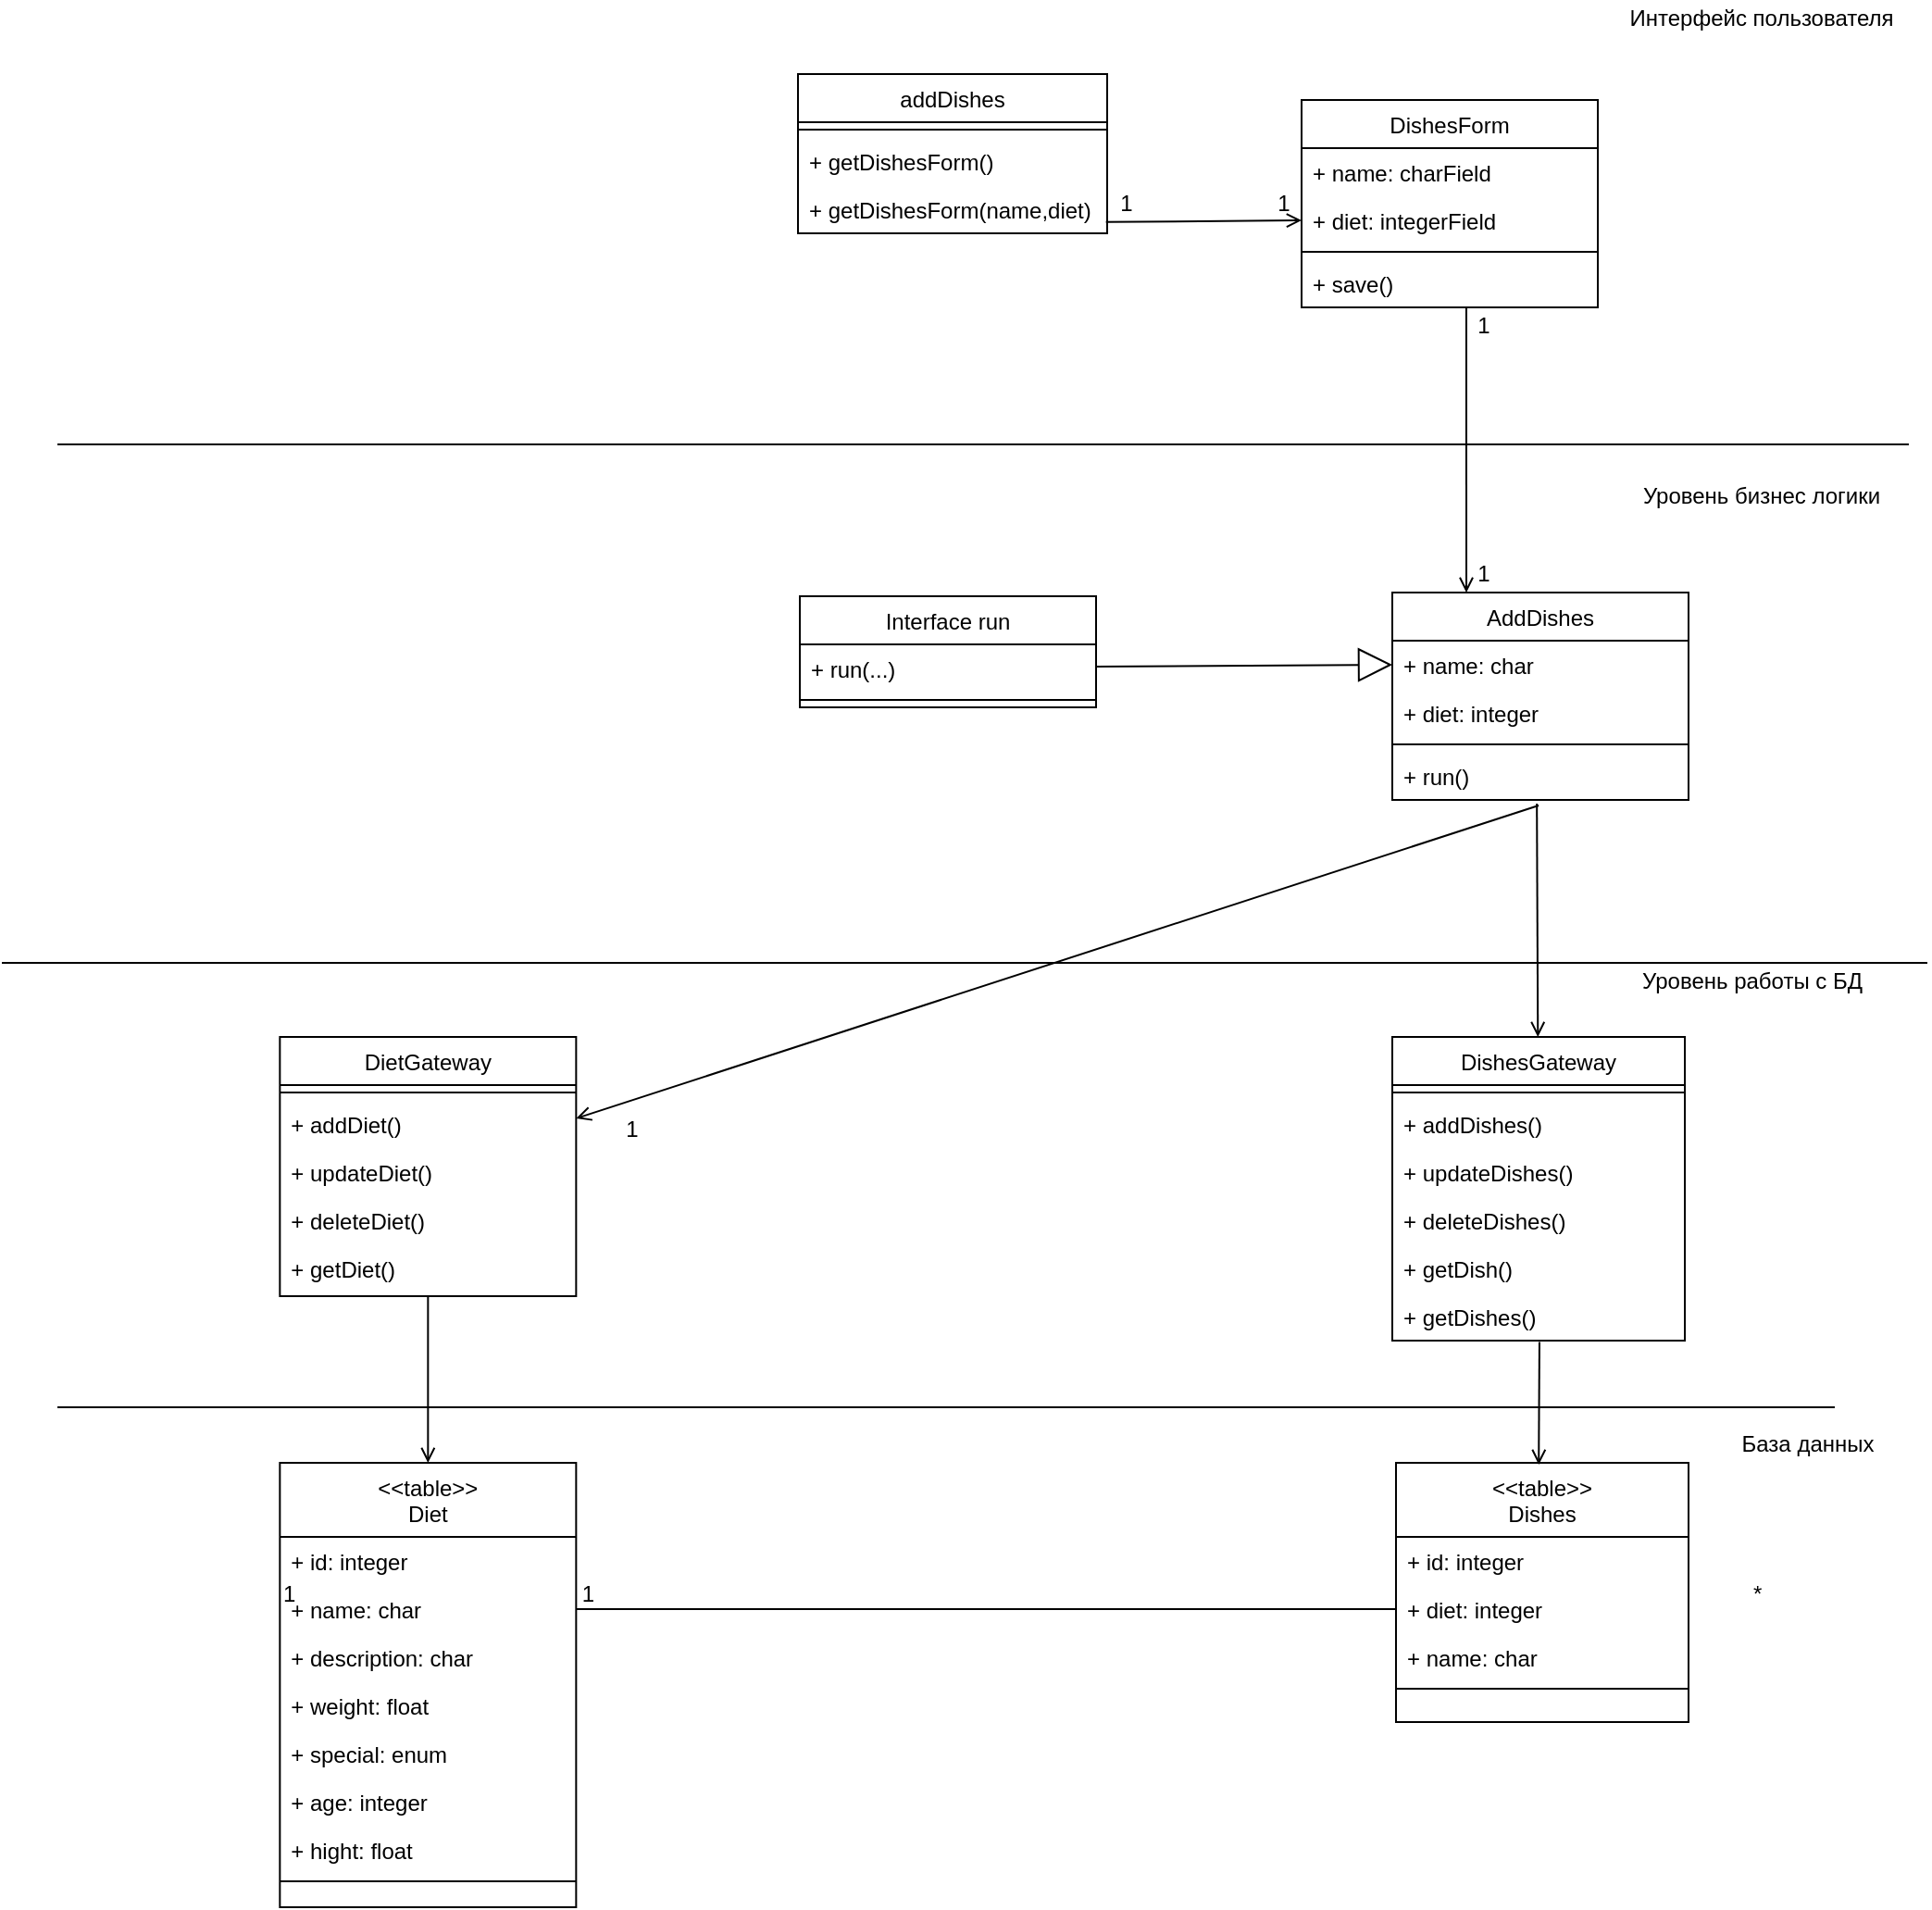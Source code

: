 <mxfile version="18.0.6" type="device"><diagram id="C5RBs43oDa-KdzZeNtuy" name="Page-1"><mxGraphModel dx="1422" dy="865" grid="1" gridSize="10" guides="1" tooltips="1" connect="1" arrows="1" fold="1" page="1" pageScale="1" pageWidth="827" pageHeight="1169" math="0" shadow="0"><root><mxCell id="WIyWlLk6GJQsqaUBKTNV-0"/><mxCell id="WIyWlLk6GJQsqaUBKTNV-1" parent="WIyWlLk6GJQsqaUBKTNV-0"/><mxCell id="lNwpnJwcfXDArMF7203H-0" value="Интерфейс пользователя" style="text;html=1;align=center;verticalAlign=middle;resizable=0;points=[];autosize=1;strokeColor=none;fillColor=none;" parent="WIyWlLk6GJQsqaUBKTNV-1" vertex="1"><mxGeometry x="1040" y="40" width="160" height="20" as="geometry"/></mxCell><mxCell id="lNwpnJwcfXDArMF7203H-1" value="Уровень бизнес логики" style="text;html=1;align=center;verticalAlign=middle;resizable=0;points=[];autosize=1;strokeColor=none;fillColor=none;" parent="WIyWlLk6GJQsqaUBKTNV-1" vertex="1"><mxGeometry x="1050" y="298" width="140" height="20" as="geometry"/></mxCell><mxCell id="lNwpnJwcfXDArMF7203H-2" value="База данных" style="text;html=1;align=center;verticalAlign=middle;resizable=0;points=[];autosize=1;strokeColor=none;fillColor=none;" parent="WIyWlLk6GJQsqaUBKTNV-1" vertex="1"><mxGeometry x="1100" y="810" width="90" height="20" as="geometry"/></mxCell><mxCell id="lNwpnJwcfXDArMF7203H-3" value="Уровень работы с БД" style="text;html=1;align=center;verticalAlign=middle;resizable=0;points=[];autosize=1;strokeColor=none;fillColor=none;" parent="WIyWlLk6GJQsqaUBKTNV-1" vertex="1"><mxGeometry x="1050" y="560" width="130" height="20" as="geometry"/></mxCell><mxCell id="lNwpnJwcfXDArMF7203H-4" value="DishesForm" style="swimlane;fontStyle=0;align=center;verticalAlign=top;childLayout=stackLayout;horizontal=1;startSize=26;horizontalStack=0;resizeParent=1;resizeLast=0;collapsible=1;marginBottom=0;rounded=0;shadow=0;strokeWidth=1;" parent="WIyWlLk6GJQsqaUBKTNV-1" vertex="1"><mxGeometry x="872" y="94" width="160" height="112" as="geometry"><mxRectangle x="130" y="380" width="160" height="26" as="alternateBounds"/></mxGeometry></mxCell><mxCell id="lNwpnJwcfXDArMF7203H-5" value="+ name: charField" style="text;align=left;verticalAlign=top;spacingLeft=4;spacingRight=4;overflow=hidden;rotatable=0;points=[[0,0.5],[1,0.5]];portConstraint=eastwest;" parent="lNwpnJwcfXDArMF7203H-4" vertex="1"><mxGeometry y="26" width="160" height="26" as="geometry"/></mxCell><mxCell id="lNwpnJwcfXDArMF7203H-6" value="+ diet: integerField" style="text;align=left;verticalAlign=top;spacingLeft=4;spacingRight=4;overflow=hidden;rotatable=0;points=[[0,0.5],[1,0.5]];portConstraint=eastwest;" parent="lNwpnJwcfXDArMF7203H-4" vertex="1"><mxGeometry y="52" width="160" height="26" as="geometry"/></mxCell><mxCell id="lNwpnJwcfXDArMF7203H-7" value="" style="line;html=1;strokeWidth=1;align=left;verticalAlign=middle;spacingTop=-1;spacingLeft=3;spacingRight=3;rotatable=0;labelPosition=right;points=[];portConstraint=eastwest;" parent="lNwpnJwcfXDArMF7203H-4" vertex="1"><mxGeometry y="78" width="160" height="8" as="geometry"/></mxCell><mxCell id="lNwpnJwcfXDArMF7203H-8" value="+ save()" style="text;align=left;verticalAlign=top;spacingLeft=4;spacingRight=4;overflow=hidden;rotatable=0;points=[[0,0.5],[1,0.5]];portConstraint=eastwest;fontStyle=0" parent="lNwpnJwcfXDArMF7203H-4" vertex="1"><mxGeometry y="86" width="160" height="26" as="geometry"/></mxCell><mxCell id="lNwpnJwcfXDArMF7203H-20" value="addDishes" style="swimlane;fontStyle=0;align=center;verticalAlign=top;childLayout=stackLayout;horizontal=1;startSize=26;horizontalStack=0;resizeParent=1;resizeLast=0;collapsible=1;marginBottom=0;rounded=0;shadow=0;strokeWidth=1;" parent="WIyWlLk6GJQsqaUBKTNV-1" vertex="1"><mxGeometry x="600" y="80" width="167" height="86" as="geometry"><mxRectangle x="130" y="380" width="160" height="26" as="alternateBounds"/></mxGeometry></mxCell><mxCell id="lNwpnJwcfXDArMF7203H-21" value="" style="line;html=1;strokeWidth=1;align=left;verticalAlign=middle;spacingTop=-1;spacingLeft=3;spacingRight=3;rotatable=0;labelPosition=right;points=[];portConstraint=eastwest;" parent="lNwpnJwcfXDArMF7203H-20" vertex="1"><mxGeometry y="26" width="167" height="8" as="geometry"/></mxCell><mxCell id="lNwpnJwcfXDArMF7203H-22" value="+ getDishesForm()" style="text;align=left;verticalAlign=top;spacingLeft=4;spacingRight=4;overflow=hidden;rotatable=0;points=[[0,0.5],[1,0.5]];portConstraint=eastwest;fontStyle=0" parent="lNwpnJwcfXDArMF7203H-20" vertex="1"><mxGeometry y="34" width="167" height="26" as="geometry"/></mxCell><mxCell id="lNwpnJwcfXDArMF7203H-23" value="+ getDishesForm(name,diet)" style="text;align=left;verticalAlign=top;spacingLeft=4;spacingRight=4;overflow=hidden;rotatable=0;points=[[0,0.5],[1,0.5]];portConstraint=eastwest;fontStyle=0" parent="lNwpnJwcfXDArMF7203H-20" vertex="1"><mxGeometry y="60" width="167" height="26" as="geometry"/></mxCell><mxCell id="lNwpnJwcfXDArMF7203H-51" value="" style="endArrow=none;html=1;rounded=0;" parent="WIyWlLk6GJQsqaUBKTNV-1" edge="1"><mxGeometry width="50" height="50" relative="1" as="geometry"><mxPoint x="200" y="280" as="sourcePoint"/><mxPoint x="1200" y="280" as="targetPoint"/></mxGeometry></mxCell><mxCell id="lNwpnJwcfXDArMF7203H-52" value="Interface run" style="swimlane;fontStyle=0;align=center;verticalAlign=top;childLayout=stackLayout;horizontal=1;startSize=26;horizontalStack=0;resizeParent=1;resizeLast=0;collapsible=1;marginBottom=0;rounded=0;shadow=0;strokeWidth=1;" parent="WIyWlLk6GJQsqaUBKTNV-1" vertex="1"><mxGeometry x="601" y="362" width="160" height="60" as="geometry"><mxRectangle x="130" y="380" width="160" height="26" as="alternateBounds"/></mxGeometry></mxCell><mxCell id="lNwpnJwcfXDArMF7203H-53" value="+ run(...)" style="text;align=left;verticalAlign=top;spacingLeft=4;spacingRight=4;overflow=hidden;rotatable=0;points=[[0,0.5],[1,0.5]];portConstraint=eastwest;fontStyle=0" parent="lNwpnJwcfXDArMF7203H-52" vertex="1"><mxGeometry y="26" width="160" height="26" as="geometry"/></mxCell><mxCell id="lNwpnJwcfXDArMF7203H-54" value="" style="line;html=1;strokeWidth=1;align=left;verticalAlign=middle;spacingTop=-1;spacingLeft=3;spacingRight=3;rotatable=0;labelPosition=right;points=[];portConstraint=eastwest;" parent="lNwpnJwcfXDArMF7203H-52" vertex="1"><mxGeometry y="52" width="160" height="8" as="geometry"/></mxCell><mxCell id="lNwpnJwcfXDArMF7203H-55" value="AddDishes" style="swimlane;fontStyle=0;align=center;verticalAlign=top;childLayout=stackLayout;horizontal=1;startSize=26;horizontalStack=0;resizeParent=1;resizeLast=0;collapsible=1;marginBottom=0;rounded=0;shadow=0;strokeWidth=1;" parent="WIyWlLk6GJQsqaUBKTNV-1" vertex="1"><mxGeometry x="921" y="360" width="160" height="112" as="geometry"><mxRectangle x="130" y="380" width="160" height="26" as="alternateBounds"/></mxGeometry></mxCell><mxCell id="lNwpnJwcfXDArMF7203H-56" value="+ name: char" style="text;align=left;verticalAlign=top;spacingLeft=4;spacingRight=4;overflow=hidden;rotatable=0;points=[[0,0.5],[1,0.5]];portConstraint=eastwest;" parent="lNwpnJwcfXDArMF7203H-55" vertex="1"><mxGeometry y="26" width="160" height="26" as="geometry"/></mxCell><mxCell id="lNwpnJwcfXDArMF7203H-57" value="+ diet: integer" style="text;align=left;verticalAlign=top;spacingLeft=4;spacingRight=4;overflow=hidden;rotatable=0;points=[[0,0.5],[1,0.5]];portConstraint=eastwest;" parent="lNwpnJwcfXDArMF7203H-55" vertex="1"><mxGeometry y="52" width="160" height="26" as="geometry"/></mxCell><mxCell id="lNwpnJwcfXDArMF7203H-58" value="" style="line;html=1;strokeWidth=1;align=left;verticalAlign=middle;spacingTop=-1;spacingLeft=3;spacingRight=3;rotatable=0;labelPosition=right;points=[];portConstraint=eastwest;" parent="lNwpnJwcfXDArMF7203H-55" vertex="1"><mxGeometry y="78" width="160" height="8" as="geometry"/></mxCell><mxCell id="lNwpnJwcfXDArMF7203H-59" value="+ run()" style="text;align=left;verticalAlign=top;spacingLeft=4;spacingRight=4;overflow=hidden;rotatable=0;points=[[0,0.5],[1,0.5]];portConstraint=eastwest;" parent="lNwpnJwcfXDArMF7203H-55" vertex="1"><mxGeometry y="86" width="160" height="26" as="geometry"/></mxCell><mxCell id="lNwpnJwcfXDArMF7203H-60" value="&lt;&lt;table&gt;&gt;&#10;Dishes" style="swimlane;fontStyle=0;align=center;verticalAlign=top;childLayout=stackLayout;horizontal=1;startSize=40;horizontalStack=0;resizeParent=1;resizeLast=0;collapsible=1;marginBottom=0;rounded=0;shadow=0;strokeWidth=1;" parent="WIyWlLk6GJQsqaUBKTNV-1" vertex="1"><mxGeometry x="923" y="830" width="158" height="140" as="geometry"><mxRectangle x="130" y="380" width="160" height="26" as="alternateBounds"/></mxGeometry></mxCell><mxCell id="lNwpnJwcfXDArMF7203H-61" value="+ id: integer" style="text;align=left;verticalAlign=top;spacingLeft=4;spacingRight=4;overflow=hidden;rotatable=0;points=[[0,0.5],[1,0.5]];portConstraint=eastwest;" parent="lNwpnJwcfXDArMF7203H-60" vertex="1"><mxGeometry y="40" width="158" height="26" as="geometry"/></mxCell><mxCell id="lNwpnJwcfXDArMF7203H-62" value="+ diet: integer" style="text;align=left;verticalAlign=top;spacingLeft=4;spacingRight=4;overflow=hidden;rotatable=0;points=[[0,0.5],[1,0.5]];portConstraint=eastwest;" parent="lNwpnJwcfXDArMF7203H-60" vertex="1"><mxGeometry y="66" width="158" height="26" as="geometry"/></mxCell><mxCell id="lNwpnJwcfXDArMF7203H-63" value="+ name: char" style="text;align=left;verticalAlign=top;spacingLeft=4;spacingRight=4;overflow=hidden;rotatable=0;points=[[0,0.5],[1,0.5]];portConstraint=eastwest;" parent="lNwpnJwcfXDArMF7203H-60" vertex="1"><mxGeometry y="92" width="158" height="26" as="geometry"/></mxCell><mxCell id="lNwpnJwcfXDArMF7203H-64" value="" style="line;html=1;strokeWidth=1;align=left;verticalAlign=middle;spacingTop=-1;spacingLeft=3;spacingRight=3;rotatable=0;labelPosition=right;points=[];portConstraint=eastwest;" parent="lNwpnJwcfXDArMF7203H-60" vertex="1"><mxGeometry y="118" width="158" height="8" as="geometry"/></mxCell><mxCell id="lNwpnJwcfXDArMF7203H-65" value="&lt;&lt;table&gt;&gt;&#10;Diet" style="swimlane;fontStyle=0;align=center;verticalAlign=top;childLayout=stackLayout;horizontal=1;startSize=40;horizontalStack=0;resizeParent=1;resizeLast=0;collapsible=1;marginBottom=0;rounded=0;shadow=0;strokeWidth=1;" parent="WIyWlLk6GJQsqaUBKTNV-1" vertex="1"><mxGeometry x="320.17" y="830" width="160" height="240" as="geometry"><mxRectangle x="130" y="380" width="160" height="26" as="alternateBounds"/></mxGeometry></mxCell><mxCell id="lNwpnJwcfXDArMF7203H-66" value="+ id: integer" style="text;align=left;verticalAlign=top;spacingLeft=4;spacingRight=4;overflow=hidden;rotatable=0;points=[[0,0.5],[1,0.5]];portConstraint=eastwest;" parent="lNwpnJwcfXDArMF7203H-65" vertex="1"><mxGeometry y="40" width="160" height="26" as="geometry"/></mxCell><mxCell id="lNwpnJwcfXDArMF7203H-67" value="+ name: char" style="text;align=left;verticalAlign=top;spacingLeft=4;spacingRight=4;overflow=hidden;rotatable=0;points=[[0,0.5],[1,0.5]];portConstraint=eastwest;" parent="lNwpnJwcfXDArMF7203H-65" vertex="1"><mxGeometry y="66" width="160" height="26" as="geometry"/></mxCell><mxCell id="lNwpnJwcfXDArMF7203H-68" value="+ description: char" style="text;align=left;verticalAlign=top;spacingLeft=4;spacingRight=4;overflow=hidden;rotatable=0;points=[[0,0.5],[1,0.5]];portConstraint=eastwest;" parent="lNwpnJwcfXDArMF7203H-65" vertex="1"><mxGeometry y="92" width="160" height="26" as="geometry"/></mxCell><mxCell id="lNwpnJwcfXDArMF7203H-69" value="+ weight: float" style="text;align=left;verticalAlign=top;spacingLeft=4;spacingRight=4;overflow=hidden;rotatable=0;points=[[0,0.5],[1,0.5]];portConstraint=eastwest;" parent="lNwpnJwcfXDArMF7203H-65" vertex="1"><mxGeometry y="118" width="160" height="26" as="geometry"/></mxCell><mxCell id="lNwpnJwcfXDArMF7203H-70" value="+ special: enum" style="text;align=left;verticalAlign=top;spacingLeft=4;spacingRight=4;overflow=hidden;rotatable=0;points=[[0,0.5],[1,0.5]];portConstraint=eastwest;" parent="lNwpnJwcfXDArMF7203H-65" vertex="1"><mxGeometry y="144" width="160" height="26" as="geometry"/></mxCell><mxCell id="lNwpnJwcfXDArMF7203H-71" value="+ age: integer" style="text;align=left;verticalAlign=top;spacingLeft=4;spacingRight=4;overflow=hidden;rotatable=0;points=[[0,0.5],[1,0.5]];portConstraint=eastwest;" parent="lNwpnJwcfXDArMF7203H-65" vertex="1"><mxGeometry y="170" width="160" height="26" as="geometry"/></mxCell><mxCell id="lNwpnJwcfXDArMF7203H-72" value="+ hight: float" style="text;align=left;verticalAlign=top;spacingLeft=4;spacingRight=4;overflow=hidden;rotatable=0;points=[[0,0.5],[1,0.5]];portConstraint=eastwest;" parent="lNwpnJwcfXDArMF7203H-65" vertex="1"><mxGeometry y="196" width="160" height="26" as="geometry"/></mxCell><mxCell id="lNwpnJwcfXDArMF7203H-73" value="" style="line;html=1;strokeWidth=1;align=left;verticalAlign=middle;spacingTop=-1;spacingLeft=3;spacingRight=3;rotatable=0;labelPosition=right;points=[];portConstraint=eastwest;" parent="lNwpnJwcfXDArMF7203H-65" vertex="1"><mxGeometry y="222" width="160" height="8" as="geometry"/></mxCell><mxCell id="lNwpnJwcfXDArMF7203H-74" value="1" style="resizable=0;html=1;align=left;verticalAlign=bottom;labelBackgroundColor=none;" parent="WIyWlLk6GJQsqaUBKTNV-1" connectable="0" vertex="1"><mxGeometry x="320.17" y="909" as="geometry"/></mxCell><mxCell id="lNwpnJwcfXDArMF7203H-75" value="" style="resizable=0;html=1;align=left;verticalAlign=top;labelBackgroundColor=none;" parent="WIyWlLk6GJQsqaUBKTNV-1" connectable="0" vertex="1"><mxGeometry x="330.17" y="909" as="geometry"/></mxCell><mxCell id="lNwpnJwcfXDArMF7203H-76" value="" style="endArrow=none;html=1;rounded=0;align=center;verticalAlign=top;endFill=0;labelBackgroundColor=none;entryX=1;entryY=0.5;entryDx=0;entryDy=0;exitX=0;exitY=0.5;exitDx=0;exitDy=0;" parent="WIyWlLk6GJQsqaUBKTNV-1" source="lNwpnJwcfXDArMF7203H-62" target="lNwpnJwcfXDArMF7203H-67" edge="1"><mxGeometry relative="1" as="geometry"><mxPoint x="722" y="910" as="sourcePoint"/><mxPoint x="-939" y="1395" as="targetPoint"/></mxGeometry></mxCell><mxCell id="lNwpnJwcfXDArMF7203H-77" value="*" style="resizable=0;html=1;align=left;verticalAlign=bottom;labelBackgroundColor=none;" parent="lNwpnJwcfXDArMF7203H-76" connectable="0" vertex="1"><mxGeometry x="-1" relative="1" as="geometry"><mxPoint x="191" as="offset"/></mxGeometry></mxCell><mxCell id="lNwpnJwcfXDArMF7203H-78" value="1" style="resizable=0;html=1;align=right;verticalAlign=bottom;labelBackgroundColor=none;" parent="lNwpnJwcfXDArMF7203H-76" connectable="0" vertex="1"><mxGeometry x="1" relative="1" as="geometry"><mxPoint x="10" as="offset"/></mxGeometry></mxCell><mxCell id="lNwpnJwcfXDArMF7203H-79" value="DishesGateway" style="swimlane;fontStyle=0;align=center;verticalAlign=top;childLayout=stackLayout;horizontal=1;startSize=26;horizontalStack=0;resizeParent=1;resizeLast=0;collapsible=1;marginBottom=0;rounded=0;shadow=0;strokeWidth=1;" parent="WIyWlLk6GJQsqaUBKTNV-1" vertex="1"><mxGeometry x="921" y="600" width="158" height="164" as="geometry"><mxRectangle x="130" y="380" width="160" height="26" as="alternateBounds"/></mxGeometry></mxCell><mxCell id="lNwpnJwcfXDArMF7203H-80" value="" style="line;html=1;strokeWidth=1;align=left;verticalAlign=middle;spacingTop=-1;spacingLeft=3;spacingRight=3;rotatable=0;labelPosition=right;points=[];portConstraint=eastwest;" parent="lNwpnJwcfXDArMF7203H-79" vertex="1"><mxGeometry y="26" width="158" height="8" as="geometry"/></mxCell><mxCell id="lNwpnJwcfXDArMF7203H-81" value="+ addDishes()" style="text;align=left;verticalAlign=top;spacingLeft=4;spacingRight=4;overflow=hidden;rotatable=0;points=[[0,0.5],[1,0.5]];portConstraint=eastwest;fontStyle=0" parent="lNwpnJwcfXDArMF7203H-79" vertex="1"><mxGeometry y="34" width="158" height="26" as="geometry"/></mxCell><mxCell id="lNwpnJwcfXDArMF7203H-82" value="+ updateDishes()" style="text;align=left;verticalAlign=top;spacingLeft=4;spacingRight=4;overflow=hidden;rotatable=0;points=[[0,0.5],[1,0.5]];portConstraint=eastwest;" parent="lNwpnJwcfXDArMF7203H-79" vertex="1"><mxGeometry y="60" width="158" height="26" as="geometry"/></mxCell><mxCell id="lNwpnJwcfXDArMF7203H-83" value="+ deleteDishes()" style="text;align=left;verticalAlign=top;spacingLeft=4;spacingRight=4;overflow=hidden;rotatable=0;points=[[0,0.5],[1,0.5]];portConstraint=eastwest;" parent="lNwpnJwcfXDArMF7203H-79" vertex="1"><mxGeometry y="86" width="158" height="26" as="geometry"/></mxCell><mxCell id="lNwpnJwcfXDArMF7203H-84" value="+ getDish()" style="text;align=left;verticalAlign=top;spacingLeft=4;spacingRight=4;overflow=hidden;rotatable=0;points=[[0,0.5],[1,0.5]];portConstraint=eastwest;" parent="lNwpnJwcfXDArMF7203H-79" vertex="1"><mxGeometry y="112" width="158" height="26" as="geometry"/></mxCell><mxCell id="lNwpnJwcfXDArMF7203H-85" value="+ getDishes()" style="text;align=left;verticalAlign=top;spacingLeft=4;spacingRight=4;overflow=hidden;rotatable=0;points=[[0,0.5],[1,0.5]];portConstraint=eastwest;" parent="lNwpnJwcfXDArMF7203H-79" vertex="1"><mxGeometry y="138" width="158" height="26" as="geometry"/></mxCell><mxCell id="lNwpnJwcfXDArMF7203H-86" value="DietGateway" style="swimlane;fontStyle=0;align=center;verticalAlign=top;childLayout=stackLayout;horizontal=1;startSize=26;horizontalStack=0;resizeParent=1;resizeLast=0;collapsible=1;marginBottom=0;rounded=0;shadow=0;strokeWidth=1;" parent="WIyWlLk6GJQsqaUBKTNV-1" vertex="1"><mxGeometry x="320.17" y="600" width="160" height="140" as="geometry"><mxRectangle x="130" y="380" width="160" height="26" as="alternateBounds"/></mxGeometry></mxCell><mxCell id="lNwpnJwcfXDArMF7203H-87" value="" style="line;html=1;strokeWidth=1;align=left;verticalAlign=middle;spacingTop=-1;spacingLeft=3;spacingRight=3;rotatable=0;labelPosition=right;points=[];portConstraint=eastwest;" parent="lNwpnJwcfXDArMF7203H-86" vertex="1"><mxGeometry y="26" width="160" height="8" as="geometry"/></mxCell><mxCell id="lNwpnJwcfXDArMF7203H-88" value="+ addDiet()" style="text;align=left;verticalAlign=top;spacingLeft=4;spacingRight=4;overflow=hidden;rotatable=0;points=[[0,0.5],[1,0.5]];portConstraint=eastwest;fontStyle=0" parent="lNwpnJwcfXDArMF7203H-86" vertex="1"><mxGeometry y="34" width="160" height="26" as="geometry"/></mxCell><mxCell id="lNwpnJwcfXDArMF7203H-89" value="+ updateDiet()" style="text;align=left;verticalAlign=top;spacingLeft=4;spacingRight=4;overflow=hidden;rotatable=0;points=[[0,0.5],[1,0.5]];portConstraint=eastwest;" parent="lNwpnJwcfXDArMF7203H-86" vertex="1"><mxGeometry y="60" width="160" height="26" as="geometry"/></mxCell><mxCell id="lNwpnJwcfXDArMF7203H-90" value="+ deleteDiet()" style="text;align=left;verticalAlign=top;spacingLeft=4;spacingRight=4;overflow=hidden;rotatable=0;points=[[0,0.5],[1,0.5]];portConstraint=eastwest;" parent="lNwpnJwcfXDArMF7203H-86" vertex="1"><mxGeometry y="86" width="160" height="26" as="geometry"/></mxCell><mxCell id="lNwpnJwcfXDArMF7203H-91" value="+ getDiet()" style="text;align=left;verticalAlign=top;spacingLeft=4;spacingRight=4;overflow=hidden;rotatable=0;points=[[0,0.5],[1,0.5]];portConstraint=eastwest;" parent="lNwpnJwcfXDArMF7203H-86" vertex="1"><mxGeometry y="112" width="160" height="26" as="geometry"/></mxCell><mxCell id="lNwpnJwcfXDArMF7203H-97" value="" style="endArrow=block;endSize=16;endFill=0;html=1;rounded=0;exitX=1;exitY=0.5;exitDx=0;exitDy=0;entryX=0;entryY=0.5;entryDx=0;entryDy=0;" parent="WIyWlLk6GJQsqaUBKTNV-1" target="lNwpnJwcfXDArMF7203H-56" edge="1"><mxGeometry width="160" relative="1" as="geometry"><mxPoint x="761" y="400" as="sourcePoint"/><mxPoint x="1001" y="491" as="targetPoint"/></mxGeometry></mxCell><mxCell id="lNwpnJwcfXDArMF7203H-109" value="" style="group" parent="WIyWlLk6GJQsqaUBKTNV-1" vertex="1" connectable="0"><mxGeometry x="767" y="140" width="105" height="20" as="geometry"/></mxCell><mxCell id="lNwpnJwcfXDArMF7203H-28" value="" style="endArrow=open;html=1;rounded=0;align=center;verticalAlign=top;endFill=0;labelBackgroundColor=none;endSize=6;exitX=0.996;exitY=0.765;exitDx=0;exitDy=0;entryX=0;entryY=0.5;entryDx=0;entryDy=0;exitPerimeter=0;" parent="lNwpnJwcfXDArMF7203H-109" source="lNwpnJwcfXDArMF7203H-23" target="lNwpnJwcfXDArMF7203H-6" edge="1"><mxGeometry relative="1" as="geometry"><mxPoint x="81.54" y="-12.58" as="targetPoint"/><mxPoint x="-9.46" y="-145.58" as="sourcePoint"/></mxGeometry></mxCell><mxCell id="lNwpnJwcfXDArMF7203H-44" value="1" style="text;html=1;align=center;verticalAlign=middle;resizable=0;points=[];autosize=1;strokeColor=none;fillColor=none;" parent="lNwpnJwcfXDArMF7203H-109" vertex="1"><mxGeometry x="85" width="20" height="20" as="geometry"/></mxCell><mxCell id="lNwpnJwcfXDArMF7203H-47" value="1" style="text;html=1;align=center;verticalAlign=middle;resizable=0;points=[];autosize=1;strokeColor=none;fillColor=none;" parent="lNwpnJwcfXDArMF7203H-109" vertex="1"><mxGeometry width="20" height="20" as="geometry"/></mxCell><mxCell id="lNwpnJwcfXDArMF7203H-114" value="" style="endArrow=open;html=1;rounded=0;align=center;verticalAlign=top;endFill=0;labelBackgroundColor=none;endSize=6;exitX=0.556;exitY=1;exitDx=0;exitDy=0;entryX=0.25;entryY=0;entryDx=0;entryDy=0;exitPerimeter=0;" parent="WIyWlLk6GJQsqaUBKTNV-1" source="lNwpnJwcfXDArMF7203H-8" target="lNwpnJwcfXDArMF7203H-55" edge="1"><mxGeometry relative="1" as="geometry"><mxPoint x="1050" y="236" as="targetPoint"/><mxPoint x="944.332" y="236.89" as="sourcePoint"/></mxGeometry></mxCell><mxCell id="lNwpnJwcfXDArMF7203H-115" value="1" style="text;html=1;align=center;verticalAlign=middle;resizable=0;points=[];autosize=1;strokeColor=none;fillColor=none;" parent="WIyWlLk6GJQsqaUBKTNV-1" vertex="1"><mxGeometry x="960" y="206" width="20" height="20" as="geometry"/></mxCell><mxCell id="lNwpnJwcfXDArMF7203H-116" value="1" style="text;html=1;align=center;verticalAlign=middle;resizable=0;points=[];autosize=1;strokeColor=none;fillColor=none;" parent="WIyWlLk6GJQsqaUBKTNV-1" vertex="1"><mxGeometry x="960" y="340" width="20" height="20" as="geometry"/></mxCell><mxCell id="lNwpnJwcfXDArMF7203H-128" value="" style="endArrow=open;html=1;rounded=0;align=center;verticalAlign=top;endFill=0;labelBackgroundColor=none;endSize=6;exitX=0.494;exitY=1.115;exitDx=0;exitDy=0;exitPerimeter=0;" parent="WIyWlLk6GJQsqaUBKTNV-1" source="lNwpnJwcfXDArMF7203H-59" target="lNwpnJwcfXDArMF7203H-86" edge="1"><mxGeometry relative="1" as="geometry"><mxPoint x="610.0" y="171.008" as="targetPoint"/><mxPoint x="400.08" y="534.48" as="sourcePoint"/></mxGeometry></mxCell><mxCell id="lNwpnJwcfXDArMF7203H-130" value="1" style="text;html=1;align=center;verticalAlign=middle;resizable=0;points=[];autosize=1;strokeColor=none;fillColor=none;" parent="WIyWlLk6GJQsqaUBKTNV-1" vertex="1"><mxGeometry x="500" y="640" width="20" height="20" as="geometry"/></mxCell><mxCell id="lNwpnJwcfXDArMF7203H-131" value="" style="endArrow=open;html=1;rounded=0;align=center;verticalAlign=top;endFill=0;labelBackgroundColor=none;endSize=6;exitX=0.488;exitY=1.077;exitDx=0;exitDy=0;exitPerimeter=0;" parent="WIyWlLk6GJQsqaUBKTNV-1" source="lNwpnJwcfXDArMF7203H-59" target="lNwpnJwcfXDArMF7203H-79" edge="1"><mxGeometry relative="1" as="geometry"><mxPoint x="410.124" y="610" as="targetPoint"/><mxPoint x="410.08" y="544.48" as="sourcePoint"/></mxGeometry></mxCell><mxCell id="lNwpnJwcfXDArMF7203H-132" value="" style="endArrow=open;html=1;rounded=0;align=center;verticalAlign=top;endFill=0;labelBackgroundColor=none;endSize=6;exitX=0.503;exitY=1.03;exitDx=0;exitDy=0;exitPerimeter=0;entryX=0.488;entryY=0.007;entryDx=0;entryDy=0;entryPerimeter=0;" parent="WIyWlLk6GJQsqaUBKTNV-1" source="lNwpnJwcfXDArMF7203H-85" target="lNwpnJwcfXDArMF7203H-60" edge="1"><mxGeometry relative="1" as="geometry"><mxPoint x="1009.637" y="610" as="targetPoint"/><mxPoint x="1009.08" y="484.002" as="sourcePoint"/></mxGeometry></mxCell><mxCell id="lNwpnJwcfXDArMF7203H-133" value="" style="endArrow=open;html=1;rounded=0;align=center;verticalAlign=top;endFill=0;labelBackgroundColor=none;endSize=6;exitX=0.5;exitY=1;exitDx=0;exitDy=0;entryX=0.5;entryY=0;entryDx=0;entryDy=0;" parent="WIyWlLk6GJQsqaUBKTNV-1" source="lNwpnJwcfXDArMF7203H-86" target="lNwpnJwcfXDArMF7203H-65" edge="1"><mxGeometry relative="1" as="geometry"><mxPoint x="1010.104" y="840.98" as="targetPoint"/><mxPoint x="1010.474" y="774.78" as="sourcePoint"/></mxGeometry></mxCell><mxCell id="y2Fa8eZFSLHpW4Gd9KSd-0" value="" style="endArrow=none;html=1;rounded=0;" parent="WIyWlLk6GJQsqaUBKTNV-1" edge="1"><mxGeometry width="50" height="50" relative="1" as="geometry"><mxPoint x="170" y="560" as="sourcePoint"/><mxPoint x="1210" y="560" as="targetPoint"/></mxGeometry></mxCell><mxCell id="y2Fa8eZFSLHpW4Gd9KSd-1" value="" style="endArrow=none;html=1;rounded=0;" parent="WIyWlLk6GJQsqaUBKTNV-1" edge="1"><mxGeometry width="50" height="50" relative="1" as="geometry"><mxPoint x="200" y="800" as="sourcePoint"/><mxPoint x="1160" y="800" as="targetPoint"/></mxGeometry></mxCell></root></mxGraphModel></diagram></mxfile>